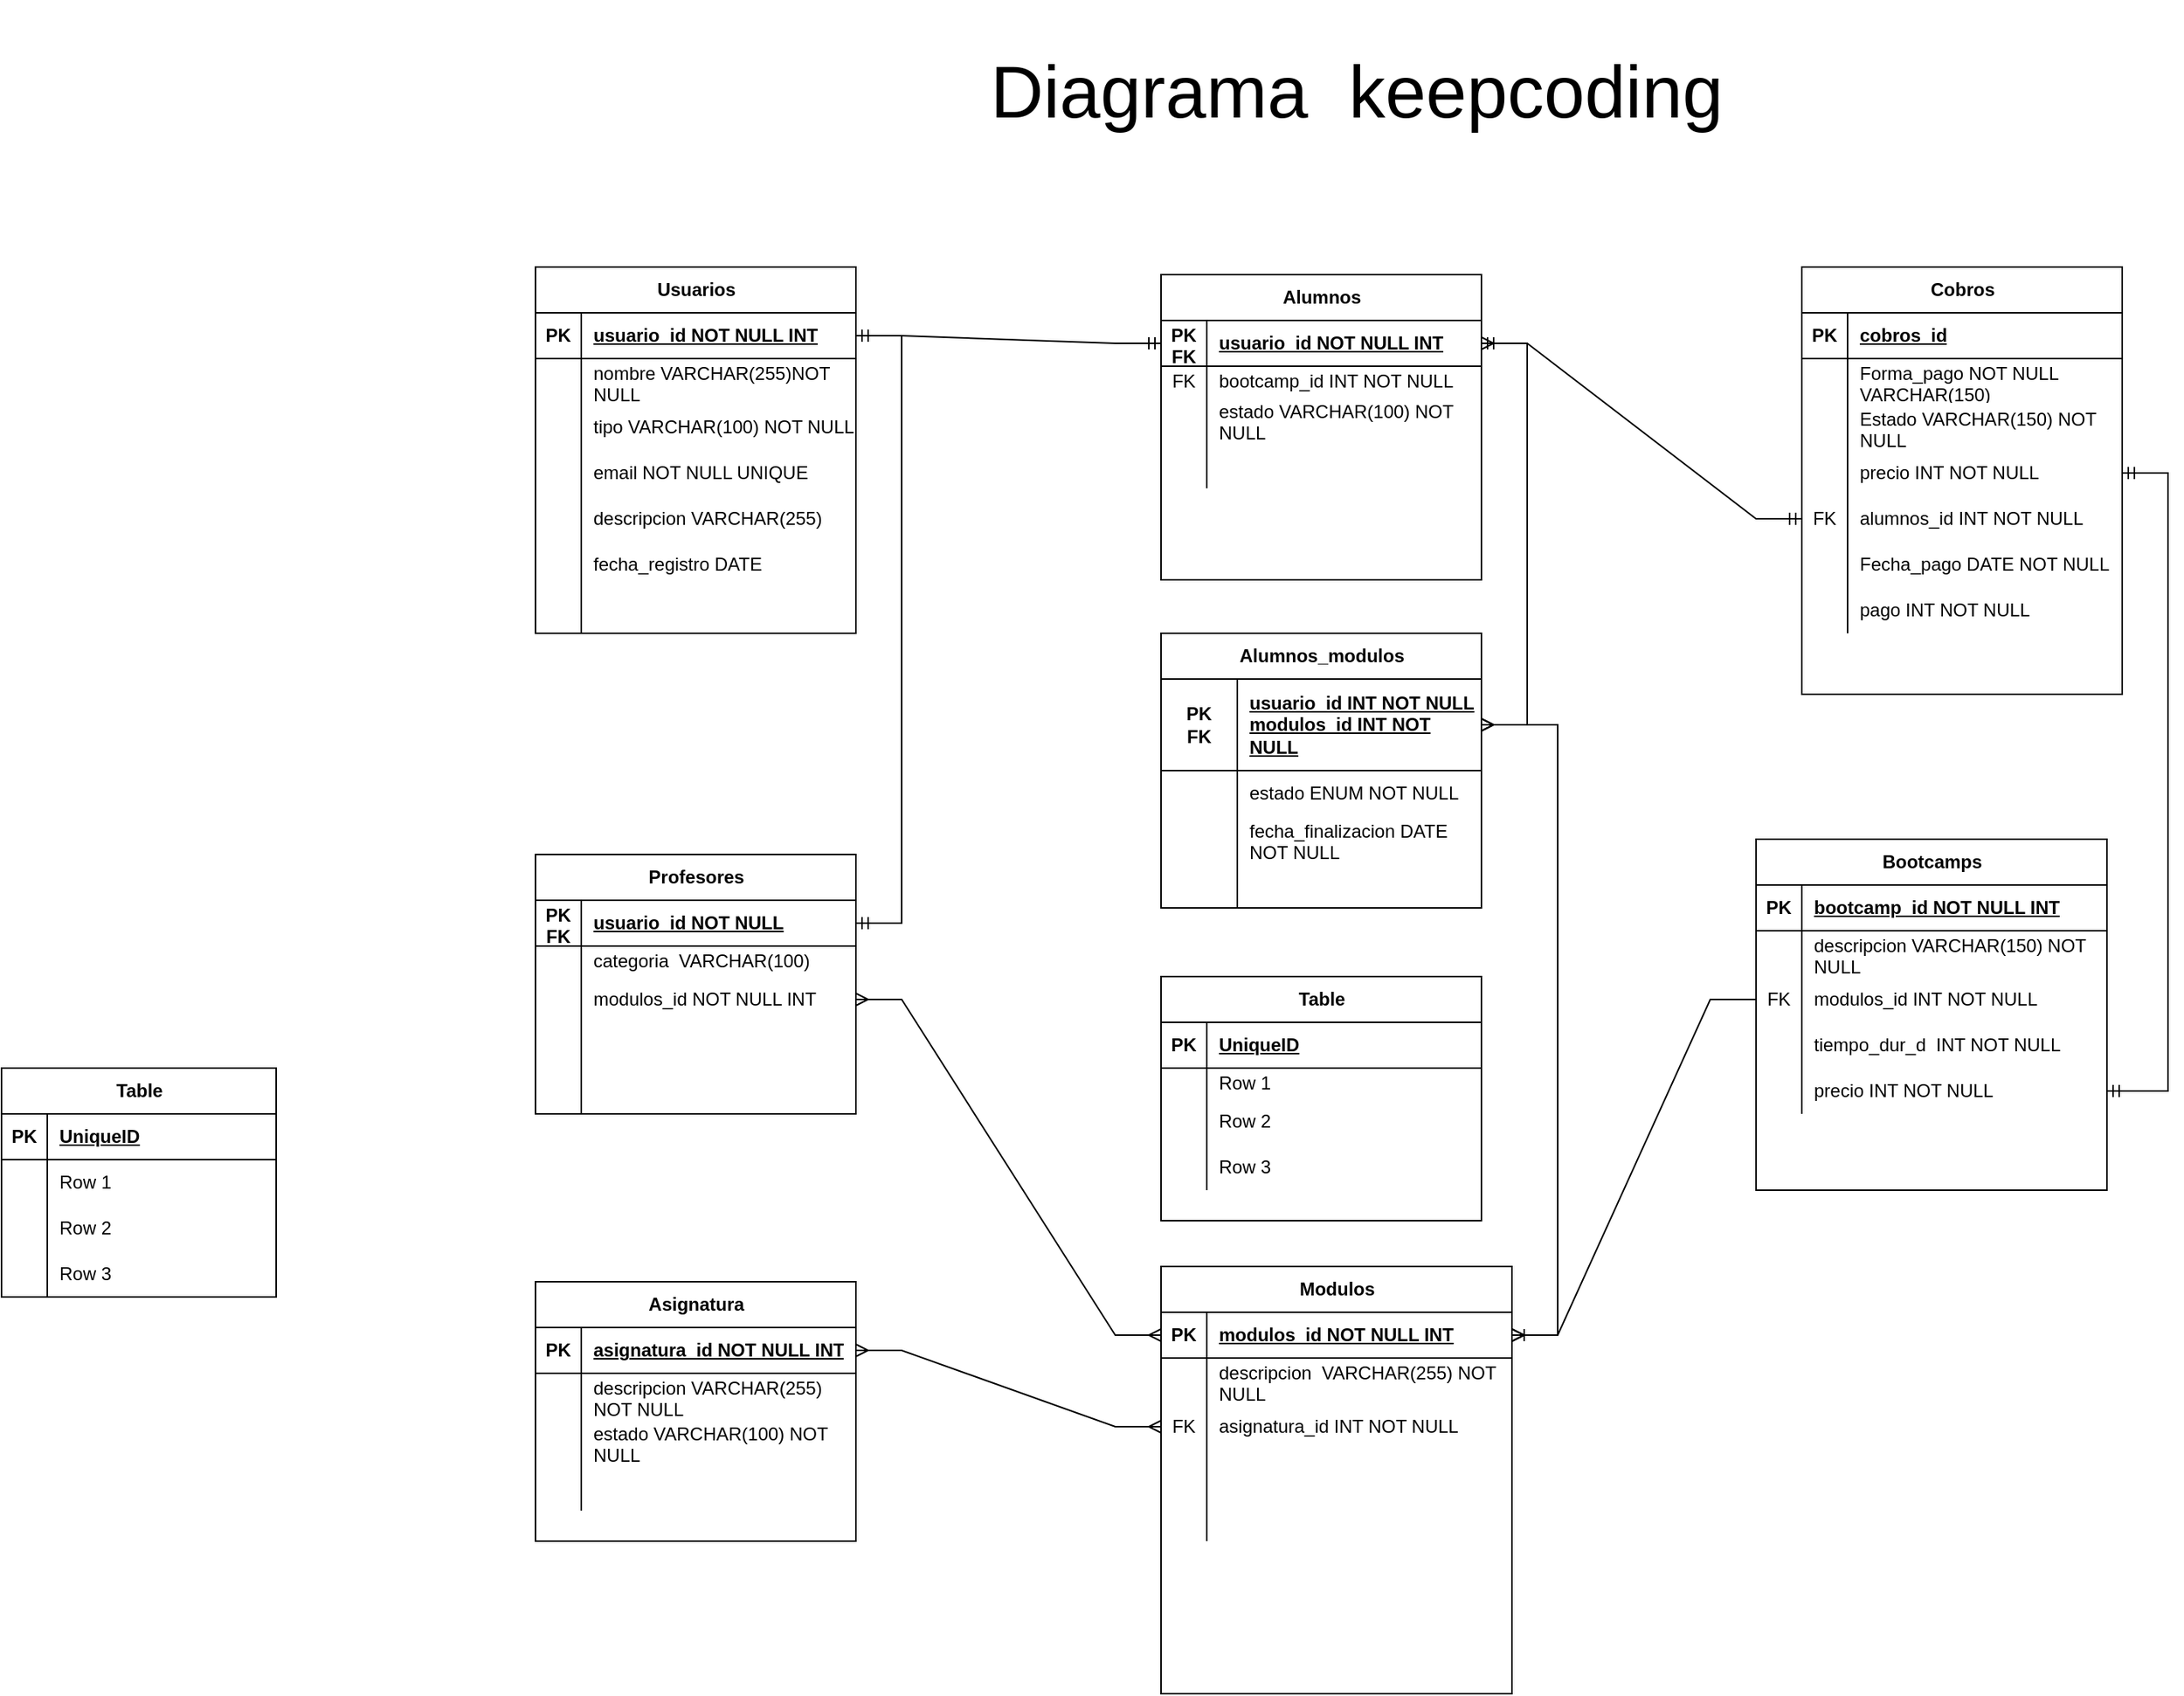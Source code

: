 <mxfile version="26.0.11">
  <diagram name="Página-1" id="_DxsCOszbUXzpgm1-JA4">
    <mxGraphModel dx="1683" dy="2537" grid="1" gridSize="10" guides="1" tooltips="1" connect="1" arrows="1" fold="1" page="0" pageScale="1" pageWidth="827" pageHeight="1169" background="none" math="0" shadow="0">
      <root>
        <mxCell id="0" />
        <mxCell id="1" parent="0" />
        <mxCell id="pCAV0aW-lJ6OAiy4ebTF-14" value="&lt;font style=&quot;font-size: 48px;&quot;&gt;Diagrama&amp;nbsp; keepcoding&amp;nbsp;&lt;/font&gt;" style="text;html=1;align=center;verticalAlign=middle;whiteSpace=wrap;rounded=0;" vertex="1" parent="1">
          <mxGeometry x="170" y="-1250" width="510" height="120" as="geometry" />
        </mxCell>
        <mxCell id="pCAV0aW-lJ6OAiy4ebTF-15" value="Bootcamps" style="shape=table;startSize=30;container=1;collapsible=1;childLayout=tableLayout;fixedRows=1;rowLines=0;fontStyle=1;align=center;resizeLast=1;html=1;" vertex="1" parent="1">
          <mxGeometry x="680" y="-700" width="230" height="230" as="geometry" />
        </mxCell>
        <mxCell id="pCAV0aW-lJ6OAiy4ebTF-16" value="" style="shape=tableRow;horizontal=0;startSize=0;swimlaneHead=0;swimlaneBody=0;fillColor=none;collapsible=0;dropTarget=0;points=[[0,0.5],[1,0.5]];portConstraint=eastwest;top=0;left=0;right=0;bottom=1;" vertex="1" parent="pCAV0aW-lJ6OAiy4ebTF-15">
          <mxGeometry y="30" width="230" height="30" as="geometry" />
        </mxCell>
        <mxCell id="pCAV0aW-lJ6OAiy4ebTF-17" value="PK" style="shape=partialRectangle;connectable=0;fillColor=none;top=0;left=0;bottom=0;right=0;fontStyle=1;overflow=hidden;whiteSpace=wrap;html=1;" vertex="1" parent="pCAV0aW-lJ6OAiy4ebTF-16">
          <mxGeometry width="30" height="30" as="geometry">
            <mxRectangle width="30" height="30" as="alternateBounds" />
          </mxGeometry>
        </mxCell>
        <mxCell id="pCAV0aW-lJ6OAiy4ebTF-18" value="bootcamp_id NOT NULL INT" style="shape=partialRectangle;connectable=0;fillColor=none;top=0;left=0;bottom=0;right=0;align=left;spacingLeft=6;fontStyle=5;overflow=hidden;whiteSpace=wrap;html=1;" vertex="1" parent="pCAV0aW-lJ6OAiy4ebTF-16">
          <mxGeometry x="30" width="200" height="30" as="geometry">
            <mxRectangle width="200" height="30" as="alternateBounds" />
          </mxGeometry>
        </mxCell>
        <mxCell id="pCAV0aW-lJ6OAiy4ebTF-19" value="" style="shape=tableRow;horizontal=0;startSize=0;swimlaneHead=0;swimlaneBody=0;fillColor=none;collapsible=0;dropTarget=0;points=[[0,0.5],[1,0.5]];portConstraint=eastwest;top=0;left=0;right=0;bottom=0;" vertex="1" parent="pCAV0aW-lJ6OAiy4ebTF-15">
          <mxGeometry y="60" width="230" height="30" as="geometry" />
        </mxCell>
        <mxCell id="pCAV0aW-lJ6OAiy4ebTF-20" value="" style="shape=partialRectangle;connectable=0;fillColor=none;top=0;left=0;bottom=0;right=0;editable=1;overflow=hidden;whiteSpace=wrap;html=1;" vertex="1" parent="pCAV0aW-lJ6OAiy4ebTF-19">
          <mxGeometry width="30" height="30" as="geometry">
            <mxRectangle width="30" height="30" as="alternateBounds" />
          </mxGeometry>
        </mxCell>
        <mxCell id="pCAV0aW-lJ6OAiy4ebTF-21" value="descripcion VARCHAR(150)&amp;nbsp;NOT NULL&amp;nbsp;" style="shape=partialRectangle;connectable=0;fillColor=none;top=0;left=0;bottom=0;right=0;align=left;spacingLeft=6;overflow=hidden;whiteSpace=wrap;html=1;" vertex="1" parent="pCAV0aW-lJ6OAiy4ebTF-19">
          <mxGeometry x="30" width="200" height="30" as="geometry">
            <mxRectangle width="200" height="30" as="alternateBounds" />
          </mxGeometry>
        </mxCell>
        <mxCell id="pCAV0aW-lJ6OAiy4ebTF-22" value="" style="shape=tableRow;horizontal=0;startSize=0;swimlaneHead=0;swimlaneBody=0;fillColor=none;collapsible=0;dropTarget=0;points=[[0,0.5],[1,0.5]];portConstraint=eastwest;top=0;left=0;right=0;bottom=0;" vertex="1" parent="pCAV0aW-lJ6OAiy4ebTF-15">
          <mxGeometry y="90" width="230" height="30" as="geometry" />
        </mxCell>
        <mxCell id="pCAV0aW-lJ6OAiy4ebTF-23" value="FK" style="shape=partialRectangle;connectable=0;fillColor=none;top=0;left=0;bottom=0;right=0;editable=1;overflow=hidden;whiteSpace=wrap;html=1;" vertex="1" parent="pCAV0aW-lJ6OAiy4ebTF-22">
          <mxGeometry width="30" height="30" as="geometry">
            <mxRectangle width="30" height="30" as="alternateBounds" />
          </mxGeometry>
        </mxCell>
        <mxCell id="pCAV0aW-lJ6OAiy4ebTF-24" value="modulos_id INT&amp;nbsp;NOT NULL&amp;nbsp;" style="shape=partialRectangle;connectable=0;fillColor=none;top=0;left=0;bottom=0;right=0;align=left;spacingLeft=6;overflow=hidden;whiteSpace=wrap;html=1;" vertex="1" parent="pCAV0aW-lJ6OAiy4ebTF-22">
          <mxGeometry x="30" width="200" height="30" as="geometry">
            <mxRectangle width="200" height="30" as="alternateBounds" />
          </mxGeometry>
        </mxCell>
        <mxCell id="pCAV0aW-lJ6OAiy4ebTF-25" value="" style="shape=tableRow;horizontal=0;startSize=0;swimlaneHead=0;swimlaneBody=0;fillColor=none;collapsible=0;dropTarget=0;points=[[0,0.5],[1,0.5]];portConstraint=eastwest;top=0;left=0;right=0;bottom=0;" vertex="1" parent="pCAV0aW-lJ6OAiy4ebTF-15">
          <mxGeometry y="120" width="230" height="30" as="geometry" />
        </mxCell>
        <mxCell id="pCAV0aW-lJ6OAiy4ebTF-26" value="" style="shape=partialRectangle;connectable=0;fillColor=none;top=0;left=0;bottom=0;right=0;editable=1;overflow=hidden;whiteSpace=wrap;html=1;" vertex="1" parent="pCAV0aW-lJ6OAiy4ebTF-25">
          <mxGeometry width="30" height="30" as="geometry">
            <mxRectangle width="30" height="30" as="alternateBounds" />
          </mxGeometry>
        </mxCell>
        <mxCell id="pCAV0aW-lJ6OAiy4ebTF-27" value="tiempo_dur_d&amp;nbsp; INT NOT NULL&amp;nbsp;" style="shape=partialRectangle;connectable=0;fillColor=none;top=0;left=0;bottom=0;right=0;align=left;spacingLeft=6;overflow=hidden;whiteSpace=wrap;html=1;" vertex="1" parent="pCAV0aW-lJ6OAiy4ebTF-25">
          <mxGeometry x="30" width="200" height="30" as="geometry">
            <mxRectangle width="200" height="30" as="alternateBounds" />
          </mxGeometry>
        </mxCell>
        <mxCell id="pCAV0aW-lJ6OAiy4ebTF-106" value="" style="shape=tableRow;horizontal=0;startSize=0;swimlaneHead=0;swimlaneBody=0;fillColor=none;collapsible=0;dropTarget=0;points=[[0,0.5],[1,0.5]];portConstraint=eastwest;top=0;left=0;right=0;bottom=0;" vertex="1" parent="pCAV0aW-lJ6OAiy4ebTF-15">
          <mxGeometry y="150" width="230" height="30" as="geometry" />
        </mxCell>
        <mxCell id="pCAV0aW-lJ6OAiy4ebTF-107" value="" style="shape=partialRectangle;connectable=0;fillColor=none;top=0;left=0;bottom=0;right=0;editable=1;overflow=hidden;whiteSpace=wrap;html=1;" vertex="1" parent="pCAV0aW-lJ6OAiy4ebTF-106">
          <mxGeometry width="30" height="30" as="geometry">
            <mxRectangle width="30" height="30" as="alternateBounds" />
          </mxGeometry>
        </mxCell>
        <mxCell id="pCAV0aW-lJ6OAiy4ebTF-108" value="precio INT NOT NULL&amp;nbsp;" style="shape=partialRectangle;connectable=0;fillColor=none;top=0;left=0;bottom=0;right=0;align=left;spacingLeft=6;overflow=hidden;whiteSpace=wrap;html=1;" vertex="1" parent="pCAV0aW-lJ6OAiy4ebTF-106">
          <mxGeometry x="30" width="200" height="30" as="geometry">
            <mxRectangle width="200" height="30" as="alternateBounds" />
          </mxGeometry>
        </mxCell>
        <mxCell id="pCAV0aW-lJ6OAiy4ebTF-28" value="Modulos" style="shape=table;startSize=30;container=1;collapsible=1;childLayout=tableLayout;fixedRows=1;rowLines=0;fontStyle=1;align=center;resizeLast=1;html=1;" vertex="1" parent="1">
          <mxGeometry x="290" y="-420" width="230" height="280" as="geometry" />
        </mxCell>
        <mxCell id="pCAV0aW-lJ6OAiy4ebTF-29" value="" style="shape=tableRow;horizontal=0;startSize=0;swimlaneHead=0;swimlaneBody=0;fillColor=none;collapsible=0;dropTarget=0;points=[[0,0.5],[1,0.5]];portConstraint=eastwest;top=0;left=0;right=0;bottom=1;" vertex="1" parent="pCAV0aW-lJ6OAiy4ebTF-28">
          <mxGeometry y="30" width="230" height="30" as="geometry" />
        </mxCell>
        <mxCell id="pCAV0aW-lJ6OAiy4ebTF-30" value="PK" style="shape=partialRectangle;connectable=0;fillColor=none;top=0;left=0;bottom=0;right=0;fontStyle=1;overflow=hidden;whiteSpace=wrap;html=1;" vertex="1" parent="pCAV0aW-lJ6OAiy4ebTF-29">
          <mxGeometry width="30" height="30" as="geometry">
            <mxRectangle width="30" height="30" as="alternateBounds" />
          </mxGeometry>
        </mxCell>
        <mxCell id="pCAV0aW-lJ6OAiy4ebTF-31" value="modulos_id NOT NULL INT" style="shape=partialRectangle;connectable=0;fillColor=none;top=0;left=0;bottom=0;right=0;align=left;spacingLeft=6;fontStyle=5;overflow=hidden;whiteSpace=wrap;html=1;" vertex="1" parent="pCAV0aW-lJ6OAiy4ebTF-29">
          <mxGeometry x="30" width="200" height="30" as="geometry">
            <mxRectangle width="200" height="30" as="alternateBounds" />
          </mxGeometry>
        </mxCell>
        <mxCell id="pCAV0aW-lJ6OAiy4ebTF-38" value="" style="shape=tableRow;horizontal=0;startSize=0;swimlaneHead=0;swimlaneBody=0;fillColor=none;collapsible=0;dropTarget=0;points=[[0,0.5],[1,0.5]];portConstraint=eastwest;top=0;left=0;right=0;bottom=0;" vertex="1" parent="pCAV0aW-lJ6OAiy4ebTF-28">
          <mxGeometry y="60" width="230" height="30" as="geometry" />
        </mxCell>
        <mxCell id="pCAV0aW-lJ6OAiy4ebTF-39" value="" style="shape=partialRectangle;connectable=0;fillColor=none;top=0;left=0;bottom=0;right=0;editable=1;overflow=hidden;whiteSpace=wrap;html=1;" vertex="1" parent="pCAV0aW-lJ6OAiy4ebTF-38">
          <mxGeometry width="30" height="30" as="geometry">
            <mxRectangle width="30" height="30" as="alternateBounds" />
          </mxGeometry>
        </mxCell>
        <mxCell id="pCAV0aW-lJ6OAiy4ebTF-40" value="descripcion&amp;nbsp;&amp;nbsp;VARCHAR(255)&amp;nbsp;NOT NULL" style="shape=partialRectangle;connectable=0;fillColor=none;top=0;left=0;bottom=0;right=0;align=left;spacingLeft=6;overflow=hidden;whiteSpace=wrap;html=1;" vertex="1" parent="pCAV0aW-lJ6OAiy4ebTF-38">
          <mxGeometry x="30" width="200" height="30" as="geometry">
            <mxRectangle width="200" height="30" as="alternateBounds" />
          </mxGeometry>
        </mxCell>
        <mxCell id="pCAV0aW-lJ6OAiy4ebTF-103" value="" style="shape=tableRow;horizontal=0;startSize=0;swimlaneHead=0;swimlaneBody=0;fillColor=none;collapsible=0;dropTarget=0;points=[[0,0.5],[1,0.5]];portConstraint=eastwest;top=0;left=0;right=0;bottom=0;" vertex="1" parent="pCAV0aW-lJ6OAiy4ebTF-28">
          <mxGeometry y="90" width="230" height="30" as="geometry" />
        </mxCell>
        <mxCell id="pCAV0aW-lJ6OAiy4ebTF-104" value="FK" style="shape=partialRectangle;connectable=0;fillColor=none;top=0;left=0;bottom=0;right=0;editable=1;overflow=hidden;whiteSpace=wrap;html=1;" vertex="1" parent="pCAV0aW-lJ6OAiy4ebTF-103">
          <mxGeometry width="30" height="30" as="geometry">
            <mxRectangle width="30" height="30" as="alternateBounds" />
          </mxGeometry>
        </mxCell>
        <mxCell id="pCAV0aW-lJ6OAiy4ebTF-105" value="asignatura_id INT NOT NULL&amp;nbsp;" style="shape=partialRectangle;connectable=0;fillColor=none;top=0;left=0;bottom=0;right=0;align=left;spacingLeft=6;overflow=hidden;whiteSpace=wrap;html=1;" vertex="1" parent="pCAV0aW-lJ6OAiy4ebTF-103">
          <mxGeometry x="30" width="200" height="30" as="geometry">
            <mxRectangle width="200" height="30" as="alternateBounds" />
          </mxGeometry>
        </mxCell>
        <mxCell id="pCAV0aW-lJ6OAiy4ebTF-32" value="" style="shape=tableRow;horizontal=0;startSize=0;swimlaneHead=0;swimlaneBody=0;fillColor=none;collapsible=0;dropTarget=0;points=[[0,0.5],[1,0.5]];portConstraint=eastwest;top=0;left=0;right=0;bottom=0;" vertex="1" parent="pCAV0aW-lJ6OAiy4ebTF-28">
          <mxGeometry y="120" width="230" height="30" as="geometry" />
        </mxCell>
        <mxCell id="pCAV0aW-lJ6OAiy4ebTF-33" value="" style="shape=partialRectangle;connectable=0;fillColor=none;top=0;left=0;bottom=0;right=0;editable=1;overflow=hidden;whiteSpace=wrap;html=1;" vertex="1" parent="pCAV0aW-lJ6OAiy4ebTF-32">
          <mxGeometry width="30" height="30" as="geometry">
            <mxRectangle width="30" height="30" as="alternateBounds" />
          </mxGeometry>
        </mxCell>
        <mxCell id="pCAV0aW-lJ6OAiy4ebTF-34" value="" style="shape=partialRectangle;connectable=0;fillColor=none;top=0;left=0;bottom=0;right=0;align=left;spacingLeft=6;overflow=hidden;whiteSpace=wrap;html=1;" vertex="1" parent="pCAV0aW-lJ6OAiy4ebTF-32">
          <mxGeometry x="30" width="200" height="30" as="geometry">
            <mxRectangle width="200" height="30" as="alternateBounds" />
          </mxGeometry>
        </mxCell>
        <mxCell id="pCAV0aW-lJ6OAiy4ebTF-35" value="" style="shape=tableRow;horizontal=0;startSize=0;swimlaneHead=0;swimlaneBody=0;fillColor=none;collapsible=0;dropTarget=0;points=[[0,0.5],[1,0.5]];portConstraint=eastwest;top=0;left=0;right=0;bottom=0;" vertex="1" parent="pCAV0aW-lJ6OAiy4ebTF-28">
          <mxGeometry y="150" width="230" height="30" as="geometry" />
        </mxCell>
        <mxCell id="pCAV0aW-lJ6OAiy4ebTF-36" value="" style="shape=partialRectangle;connectable=0;fillColor=none;top=0;left=0;bottom=0;right=0;editable=1;overflow=hidden;whiteSpace=wrap;html=1;" vertex="1" parent="pCAV0aW-lJ6OAiy4ebTF-35">
          <mxGeometry width="30" height="30" as="geometry">
            <mxRectangle width="30" height="30" as="alternateBounds" />
          </mxGeometry>
        </mxCell>
        <mxCell id="pCAV0aW-lJ6OAiy4ebTF-37" value="" style="shape=partialRectangle;connectable=0;fillColor=none;top=0;left=0;bottom=0;right=0;align=left;spacingLeft=6;overflow=hidden;whiteSpace=wrap;html=1;" vertex="1" parent="pCAV0aW-lJ6OAiy4ebTF-35">
          <mxGeometry x="30" width="200" height="30" as="geometry">
            <mxRectangle width="200" height="30" as="alternateBounds" />
          </mxGeometry>
        </mxCell>
        <mxCell id="pCAV0aW-lJ6OAiy4ebTF-41" value="Asignatura" style="shape=table;startSize=30;container=1;collapsible=1;childLayout=tableLayout;fixedRows=1;rowLines=0;fontStyle=1;align=center;resizeLast=1;html=1;" vertex="1" parent="1">
          <mxGeometry x="-120" y="-410" width="210" height="170" as="geometry" />
        </mxCell>
        <mxCell id="pCAV0aW-lJ6OAiy4ebTF-42" value="" style="shape=tableRow;horizontal=0;startSize=0;swimlaneHead=0;swimlaneBody=0;fillColor=none;collapsible=0;dropTarget=0;points=[[0,0.5],[1,0.5]];portConstraint=eastwest;top=0;left=0;right=0;bottom=1;" vertex="1" parent="pCAV0aW-lJ6OAiy4ebTF-41">
          <mxGeometry y="30" width="210" height="30" as="geometry" />
        </mxCell>
        <mxCell id="pCAV0aW-lJ6OAiy4ebTF-43" value="PK" style="shape=partialRectangle;connectable=0;fillColor=none;top=0;left=0;bottom=0;right=0;fontStyle=1;overflow=hidden;whiteSpace=wrap;html=1;" vertex="1" parent="pCAV0aW-lJ6OAiy4ebTF-42">
          <mxGeometry width="30" height="30" as="geometry">
            <mxRectangle width="30" height="30" as="alternateBounds" />
          </mxGeometry>
        </mxCell>
        <mxCell id="pCAV0aW-lJ6OAiy4ebTF-44" value="asignatura_id NOT NULL INT" style="shape=partialRectangle;connectable=0;fillColor=none;top=0;left=0;bottom=0;right=0;align=left;spacingLeft=6;fontStyle=5;overflow=hidden;whiteSpace=wrap;html=1;" vertex="1" parent="pCAV0aW-lJ6OAiy4ebTF-42">
          <mxGeometry x="30" width="180" height="30" as="geometry">
            <mxRectangle width="180" height="30" as="alternateBounds" />
          </mxGeometry>
        </mxCell>
        <mxCell id="pCAV0aW-lJ6OAiy4ebTF-45" value="" style="shape=tableRow;horizontal=0;startSize=0;swimlaneHead=0;swimlaneBody=0;fillColor=none;collapsible=0;dropTarget=0;points=[[0,0.5],[1,0.5]];portConstraint=eastwest;top=0;left=0;right=0;bottom=0;" vertex="1" parent="pCAV0aW-lJ6OAiy4ebTF-41">
          <mxGeometry y="60" width="210" height="30" as="geometry" />
        </mxCell>
        <mxCell id="pCAV0aW-lJ6OAiy4ebTF-46" value="" style="shape=partialRectangle;connectable=0;fillColor=none;top=0;left=0;bottom=0;right=0;editable=1;overflow=hidden;whiteSpace=wrap;html=1;" vertex="1" parent="pCAV0aW-lJ6OAiy4ebTF-45">
          <mxGeometry width="30" height="30" as="geometry">
            <mxRectangle width="30" height="30" as="alternateBounds" />
          </mxGeometry>
        </mxCell>
        <mxCell id="pCAV0aW-lJ6OAiy4ebTF-47" value="descripcion VARCHAR(255) NOT NULL" style="shape=partialRectangle;connectable=0;fillColor=none;top=0;left=0;bottom=0;right=0;align=left;spacingLeft=6;overflow=hidden;whiteSpace=wrap;html=1;" vertex="1" parent="pCAV0aW-lJ6OAiy4ebTF-45">
          <mxGeometry x="30" width="180" height="30" as="geometry">
            <mxRectangle width="180" height="30" as="alternateBounds" />
          </mxGeometry>
        </mxCell>
        <mxCell id="pCAV0aW-lJ6OAiy4ebTF-48" value="" style="shape=tableRow;horizontal=0;startSize=0;swimlaneHead=0;swimlaneBody=0;fillColor=none;collapsible=0;dropTarget=0;points=[[0,0.5],[1,0.5]];portConstraint=eastwest;top=0;left=0;right=0;bottom=0;" vertex="1" parent="pCAV0aW-lJ6OAiy4ebTF-41">
          <mxGeometry y="90" width="210" height="30" as="geometry" />
        </mxCell>
        <mxCell id="pCAV0aW-lJ6OAiy4ebTF-49" value="" style="shape=partialRectangle;connectable=0;fillColor=none;top=0;left=0;bottom=0;right=0;editable=1;overflow=hidden;whiteSpace=wrap;html=1;" vertex="1" parent="pCAV0aW-lJ6OAiy4ebTF-48">
          <mxGeometry width="30" height="30" as="geometry">
            <mxRectangle width="30" height="30" as="alternateBounds" />
          </mxGeometry>
        </mxCell>
        <mxCell id="pCAV0aW-lJ6OAiy4ebTF-50" value="estado VARCHAR(100) NOT NULL" style="shape=partialRectangle;connectable=0;fillColor=none;top=0;left=0;bottom=0;right=0;align=left;spacingLeft=6;overflow=hidden;whiteSpace=wrap;html=1;" vertex="1" parent="pCAV0aW-lJ6OAiy4ebTF-48">
          <mxGeometry x="30" width="180" height="30" as="geometry">
            <mxRectangle width="180" height="30" as="alternateBounds" />
          </mxGeometry>
        </mxCell>
        <mxCell id="pCAV0aW-lJ6OAiy4ebTF-51" value="" style="shape=tableRow;horizontal=0;startSize=0;swimlaneHead=0;swimlaneBody=0;fillColor=none;collapsible=0;dropTarget=0;points=[[0,0.5],[1,0.5]];portConstraint=eastwest;top=0;left=0;right=0;bottom=0;" vertex="1" parent="pCAV0aW-lJ6OAiy4ebTF-41">
          <mxGeometry y="120" width="210" height="30" as="geometry" />
        </mxCell>
        <mxCell id="pCAV0aW-lJ6OAiy4ebTF-52" value="" style="shape=partialRectangle;connectable=0;fillColor=none;top=0;left=0;bottom=0;right=0;editable=1;overflow=hidden;whiteSpace=wrap;html=1;" vertex="1" parent="pCAV0aW-lJ6OAiy4ebTF-51">
          <mxGeometry width="30" height="30" as="geometry">
            <mxRectangle width="30" height="30" as="alternateBounds" />
          </mxGeometry>
        </mxCell>
        <mxCell id="pCAV0aW-lJ6OAiy4ebTF-53" value="" style="shape=partialRectangle;connectable=0;fillColor=none;top=0;left=0;bottom=0;right=0;align=left;spacingLeft=6;overflow=hidden;whiteSpace=wrap;html=1;" vertex="1" parent="pCAV0aW-lJ6OAiy4ebTF-51">
          <mxGeometry x="30" width="180" height="30" as="geometry">
            <mxRectangle width="180" height="30" as="alternateBounds" />
          </mxGeometry>
        </mxCell>
        <mxCell id="pCAV0aW-lJ6OAiy4ebTF-54" value="Profesores" style="shape=table;startSize=30;container=1;collapsible=1;childLayout=tableLayout;fixedRows=1;rowLines=0;fontStyle=1;align=center;resizeLast=1;html=1;" vertex="1" parent="1">
          <mxGeometry x="-120" y="-690" width="210" height="170" as="geometry" />
        </mxCell>
        <mxCell id="pCAV0aW-lJ6OAiy4ebTF-55" value="" style="shape=tableRow;horizontal=0;startSize=0;swimlaneHead=0;swimlaneBody=0;fillColor=none;collapsible=0;dropTarget=0;points=[[0,0.5],[1,0.5]];portConstraint=eastwest;top=0;left=0;right=0;bottom=1;" vertex="1" parent="pCAV0aW-lJ6OAiy4ebTF-54">
          <mxGeometry y="30" width="210" height="30" as="geometry" />
        </mxCell>
        <mxCell id="pCAV0aW-lJ6OAiy4ebTF-56" value="PK&lt;div&gt;FK&lt;/div&gt;" style="shape=partialRectangle;connectable=0;fillColor=none;top=0;left=0;bottom=0;right=0;fontStyle=1;overflow=hidden;whiteSpace=wrap;html=1;" vertex="1" parent="pCAV0aW-lJ6OAiy4ebTF-55">
          <mxGeometry width="30" height="30" as="geometry">
            <mxRectangle width="30" height="30" as="alternateBounds" />
          </mxGeometry>
        </mxCell>
        <mxCell id="pCAV0aW-lJ6OAiy4ebTF-57" value="usuario_id NOT NULL" style="shape=partialRectangle;connectable=0;fillColor=none;top=0;left=0;bottom=0;right=0;align=left;spacingLeft=6;fontStyle=5;overflow=hidden;whiteSpace=wrap;html=1;" vertex="1" parent="pCAV0aW-lJ6OAiy4ebTF-55">
          <mxGeometry x="30" width="180" height="30" as="geometry">
            <mxRectangle width="180" height="30" as="alternateBounds" />
          </mxGeometry>
        </mxCell>
        <mxCell id="pCAV0aW-lJ6OAiy4ebTF-58" value="" style="shape=tableRow;horizontal=0;startSize=0;swimlaneHead=0;swimlaneBody=0;fillColor=none;collapsible=0;dropTarget=0;points=[[0,0.5],[1,0.5]];portConstraint=eastwest;top=0;left=0;right=0;bottom=0;" vertex="1" parent="pCAV0aW-lJ6OAiy4ebTF-54">
          <mxGeometry y="60" width="210" height="20" as="geometry" />
        </mxCell>
        <mxCell id="pCAV0aW-lJ6OAiy4ebTF-59" value="" style="shape=partialRectangle;connectable=0;fillColor=none;top=0;left=0;bottom=0;right=0;editable=1;overflow=hidden;whiteSpace=wrap;html=1;" vertex="1" parent="pCAV0aW-lJ6OAiy4ebTF-58">
          <mxGeometry width="30" height="20" as="geometry">
            <mxRectangle width="30" height="20" as="alternateBounds" />
          </mxGeometry>
        </mxCell>
        <mxCell id="pCAV0aW-lJ6OAiy4ebTF-60" value="categoria&amp;nbsp; VARCHAR(100)" style="shape=partialRectangle;connectable=0;fillColor=none;top=0;left=0;bottom=0;right=0;align=left;spacingLeft=6;overflow=hidden;whiteSpace=wrap;html=1;" vertex="1" parent="pCAV0aW-lJ6OAiy4ebTF-58">
          <mxGeometry x="30" width="180" height="20" as="geometry">
            <mxRectangle width="180" height="20" as="alternateBounds" />
          </mxGeometry>
        </mxCell>
        <mxCell id="pCAV0aW-lJ6OAiy4ebTF-61" value="" style="shape=tableRow;horizontal=0;startSize=0;swimlaneHead=0;swimlaneBody=0;fillColor=none;collapsible=0;dropTarget=0;points=[[0,0.5],[1,0.5]];portConstraint=eastwest;top=0;left=0;right=0;bottom=0;" vertex="1" parent="pCAV0aW-lJ6OAiy4ebTF-54">
          <mxGeometry y="80" width="210" height="30" as="geometry" />
        </mxCell>
        <mxCell id="pCAV0aW-lJ6OAiy4ebTF-62" value="" style="shape=partialRectangle;connectable=0;fillColor=none;top=0;left=0;bottom=0;right=0;editable=1;overflow=hidden;whiteSpace=wrap;html=1;" vertex="1" parent="pCAV0aW-lJ6OAiy4ebTF-61">
          <mxGeometry width="30" height="30" as="geometry">
            <mxRectangle width="30" height="30" as="alternateBounds" />
          </mxGeometry>
        </mxCell>
        <mxCell id="pCAV0aW-lJ6OAiy4ebTF-63" value="modulos_id NOT NULL INT" style="shape=partialRectangle;connectable=0;fillColor=none;top=0;left=0;bottom=0;right=0;align=left;spacingLeft=6;overflow=hidden;whiteSpace=wrap;html=1;" vertex="1" parent="pCAV0aW-lJ6OAiy4ebTF-61">
          <mxGeometry x="30" width="180" height="30" as="geometry">
            <mxRectangle width="180" height="30" as="alternateBounds" />
          </mxGeometry>
        </mxCell>
        <mxCell id="pCAV0aW-lJ6OAiy4ebTF-64" value="" style="shape=tableRow;horizontal=0;startSize=0;swimlaneHead=0;swimlaneBody=0;fillColor=none;collapsible=0;dropTarget=0;points=[[0,0.5],[1,0.5]];portConstraint=eastwest;top=0;left=0;right=0;bottom=0;" vertex="1" parent="pCAV0aW-lJ6OAiy4ebTF-54">
          <mxGeometry y="110" width="210" height="30" as="geometry" />
        </mxCell>
        <mxCell id="pCAV0aW-lJ6OAiy4ebTF-65" value="" style="shape=partialRectangle;connectable=0;fillColor=none;top=0;left=0;bottom=0;right=0;editable=1;overflow=hidden;whiteSpace=wrap;html=1;" vertex="1" parent="pCAV0aW-lJ6OAiy4ebTF-64">
          <mxGeometry width="30" height="30" as="geometry">
            <mxRectangle width="30" height="30" as="alternateBounds" />
          </mxGeometry>
        </mxCell>
        <mxCell id="pCAV0aW-lJ6OAiy4ebTF-66" value="" style="shape=partialRectangle;connectable=0;fillColor=none;top=0;left=0;bottom=0;right=0;align=left;spacingLeft=6;overflow=hidden;whiteSpace=wrap;html=1;" vertex="1" parent="pCAV0aW-lJ6OAiy4ebTF-64">
          <mxGeometry x="30" width="180" height="30" as="geometry">
            <mxRectangle width="180" height="30" as="alternateBounds" />
          </mxGeometry>
        </mxCell>
        <mxCell id="pCAV0aW-lJ6OAiy4ebTF-122" value="" style="shape=tableRow;horizontal=0;startSize=0;swimlaneHead=0;swimlaneBody=0;fillColor=none;collapsible=0;dropTarget=0;points=[[0,0.5],[1,0.5]];portConstraint=eastwest;top=0;left=0;right=0;bottom=0;" vertex="1" parent="pCAV0aW-lJ6OAiy4ebTF-54">
          <mxGeometry y="140" width="210" height="30" as="geometry" />
        </mxCell>
        <mxCell id="pCAV0aW-lJ6OAiy4ebTF-123" value="" style="shape=partialRectangle;connectable=0;fillColor=none;top=0;left=0;bottom=0;right=0;editable=1;overflow=hidden;whiteSpace=wrap;html=1;" vertex="1" parent="pCAV0aW-lJ6OAiy4ebTF-122">
          <mxGeometry width="30" height="30" as="geometry">
            <mxRectangle width="30" height="30" as="alternateBounds" />
          </mxGeometry>
        </mxCell>
        <mxCell id="pCAV0aW-lJ6OAiy4ebTF-124" value="" style="shape=partialRectangle;connectable=0;fillColor=none;top=0;left=0;bottom=0;right=0;align=left;spacingLeft=6;overflow=hidden;whiteSpace=wrap;html=1;" vertex="1" parent="pCAV0aW-lJ6OAiy4ebTF-122">
          <mxGeometry x="30" width="180" height="30" as="geometry">
            <mxRectangle width="180" height="30" as="alternateBounds" />
          </mxGeometry>
        </mxCell>
        <mxCell id="pCAV0aW-lJ6OAiy4ebTF-67" value="Usuarios" style="shape=table;startSize=30;container=1;collapsible=1;childLayout=tableLayout;fixedRows=1;rowLines=0;fontStyle=1;align=center;resizeLast=1;html=1;" vertex="1" parent="1">
          <mxGeometry x="-120" y="-1075" width="210" height="240" as="geometry" />
        </mxCell>
        <mxCell id="pCAV0aW-lJ6OAiy4ebTF-68" value="" style="shape=tableRow;horizontal=0;startSize=0;swimlaneHead=0;swimlaneBody=0;fillColor=none;collapsible=0;dropTarget=0;points=[[0,0.5],[1,0.5]];portConstraint=eastwest;top=0;left=0;right=0;bottom=1;" vertex="1" parent="pCAV0aW-lJ6OAiy4ebTF-67">
          <mxGeometry y="30" width="210" height="30" as="geometry" />
        </mxCell>
        <mxCell id="pCAV0aW-lJ6OAiy4ebTF-69" value="PK" style="shape=partialRectangle;connectable=0;fillColor=none;top=0;left=0;bottom=0;right=0;fontStyle=1;overflow=hidden;whiteSpace=wrap;html=1;" vertex="1" parent="pCAV0aW-lJ6OAiy4ebTF-68">
          <mxGeometry width="30" height="30" as="geometry">
            <mxRectangle width="30" height="30" as="alternateBounds" />
          </mxGeometry>
        </mxCell>
        <mxCell id="pCAV0aW-lJ6OAiy4ebTF-70" value="usuario_id NOT NULL INT" style="shape=partialRectangle;connectable=0;fillColor=none;top=0;left=0;bottom=0;right=0;align=left;spacingLeft=6;fontStyle=5;overflow=hidden;whiteSpace=wrap;html=1;" vertex="1" parent="pCAV0aW-lJ6OAiy4ebTF-68">
          <mxGeometry x="30" width="180" height="30" as="geometry">
            <mxRectangle width="180" height="30" as="alternateBounds" />
          </mxGeometry>
        </mxCell>
        <mxCell id="pCAV0aW-lJ6OAiy4ebTF-71" value="" style="shape=tableRow;horizontal=0;startSize=0;swimlaneHead=0;swimlaneBody=0;fillColor=none;collapsible=0;dropTarget=0;points=[[0,0.5],[1,0.5]];portConstraint=eastwest;top=0;left=0;right=0;bottom=0;" vertex="1" parent="pCAV0aW-lJ6OAiy4ebTF-67">
          <mxGeometry y="60" width="210" height="30" as="geometry" />
        </mxCell>
        <mxCell id="pCAV0aW-lJ6OAiy4ebTF-72" value="" style="shape=partialRectangle;connectable=0;fillColor=none;top=0;left=0;bottom=0;right=0;editable=1;overflow=hidden;whiteSpace=wrap;html=1;" vertex="1" parent="pCAV0aW-lJ6OAiy4ebTF-71">
          <mxGeometry width="30" height="30" as="geometry">
            <mxRectangle width="30" height="30" as="alternateBounds" />
          </mxGeometry>
        </mxCell>
        <mxCell id="pCAV0aW-lJ6OAiy4ebTF-73" value="nombre VARCHAR(255)NOT NULL" style="shape=partialRectangle;connectable=0;fillColor=none;top=0;left=0;bottom=0;right=0;align=left;spacingLeft=6;overflow=hidden;whiteSpace=wrap;html=1;" vertex="1" parent="pCAV0aW-lJ6OAiy4ebTF-71">
          <mxGeometry x="30" width="180" height="30" as="geometry">
            <mxRectangle width="180" height="30" as="alternateBounds" />
          </mxGeometry>
        </mxCell>
        <mxCell id="pCAV0aW-lJ6OAiy4ebTF-74" value="" style="shape=tableRow;horizontal=0;startSize=0;swimlaneHead=0;swimlaneBody=0;fillColor=none;collapsible=0;dropTarget=0;points=[[0,0.5],[1,0.5]];portConstraint=eastwest;top=0;left=0;right=0;bottom=0;" vertex="1" parent="pCAV0aW-lJ6OAiy4ebTF-67">
          <mxGeometry y="90" width="210" height="30" as="geometry" />
        </mxCell>
        <mxCell id="pCAV0aW-lJ6OAiy4ebTF-75" value="" style="shape=partialRectangle;connectable=0;fillColor=none;top=0;left=0;bottom=0;right=0;editable=1;overflow=hidden;whiteSpace=wrap;html=1;" vertex="1" parent="pCAV0aW-lJ6OAiy4ebTF-74">
          <mxGeometry width="30" height="30" as="geometry">
            <mxRectangle width="30" height="30" as="alternateBounds" />
          </mxGeometry>
        </mxCell>
        <mxCell id="pCAV0aW-lJ6OAiy4ebTF-76" value="tipo VARCHAR(100) NOT NULL" style="shape=partialRectangle;connectable=0;fillColor=none;top=0;left=0;bottom=0;right=0;align=left;spacingLeft=6;overflow=hidden;whiteSpace=wrap;html=1;" vertex="1" parent="pCAV0aW-lJ6OAiy4ebTF-74">
          <mxGeometry x="30" width="180" height="30" as="geometry">
            <mxRectangle width="180" height="30" as="alternateBounds" />
          </mxGeometry>
        </mxCell>
        <mxCell id="pCAV0aW-lJ6OAiy4ebTF-87" value="" style="shape=tableRow;horizontal=0;startSize=0;swimlaneHead=0;swimlaneBody=0;fillColor=none;collapsible=0;dropTarget=0;points=[[0,0.5],[1,0.5]];portConstraint=eastwest;top=0;left=0;right=0;bottom=0;" vertex="1" parent="pCAV0aW-lJ6OAiy4ebTF-67">
          <mxGeometry y="120" width="210" height="30" as="geometry" />
        </mxCell>
        <mxCell id="pCAV0aW-lJ6OAiy4ebTF-88" value="" style="shape=partialRectangle;connectable=0;fillColor=none;top=0;left=0;bottom=0;right=0;editable=1;overflow=hidden;whiteSpace=wrap;html=1;" vertex="1" parent="pCAV0aW-lJ6OAiy4ebTF-87">
          <mxGeometry width="30" height="30" as="geometry">
            <mxRectangle width="30" height="30" as="alternateBounds" />
          </mxGeometry>
        </mxCell>
        <mxCell id="pCAV0aW-lJ6OAiy4ebTF-89" value="email NOT NULL UNIQUE" style="shape=partialRectangle;connectable=0;fillColor=none;top=0;left=0;bottom=0;right=0;align=left;spacingLeft=6;overflow=hidden;whiteSpace=wrap;html=1;" vertex="1" parent="pCAV0aW-lJ6OAiy4ebTF-87">
          <mxGeometry x="30" width="180" height="30" as="geometry">
            <mxRectangle width="180" height="30" as="alternateBounds" />
          </mxGeometry>
        </mxCell>
        <mxCell id="pCAV0aW-lJ6OAiy4ebTF-77" value="" style="shape=tableRow;horizontal=0;startSize=0;swimlaneHead=0;swimlaneBody=0;fillColor=none;collapsible=0;dropTarget=0;points=[[0,0.5],[1,0.5]];portConstraint=eastwest;top=0;left=0;right=0;bottom=0;" vertex="1" parent="pCAV0aW-lJ6OAiy4ebTF-67">
          <mxGeometry y="150" width="210" height="30" as="geometry" />
        </mxCell>
        <mxCell id="pCAV0aW-lJ6OAiy4ebTF-78" value="" style="shape=partialRectangle;connectable=0;fillColor=none;top=0;left=0;bottom=0;right=0;editable=1;overflow=hidden;whiteSpace=wrap;html=1;" vertex="1" parent="pCAV0aW-lJ6OAiy4ebTF-77">
          <mxGeometry width="30" height="30" as="geometry">
            <mxRectangle width="30" height="30" as="alternateBounds" />
          </mxGeometry>
        </mxCell>
        <mxCell id="pCAV0aW-lJ6OAiy4ebTF-79" value="descripcion VARCHAR(255)" style="shape=partialRectangle;connectable=0;fillColor=none;top=0;left=0;bottom=0;right=0;align=left;spacingLeft=6;overflow=hidden;whiteSpace=wrap;html=1;" vertex="1" parent="pCAV0aW-lJ6OAiy4ebTF-77">
          <mxGeometry x="30" width="180" height="30" as="geometry">
            <mxRectangle width="180" height="30" as="alternateBounds" />
          </mxGeometry>
        </mxCell>
        <mxCell id="pCAV0aW-lJ6OAiy4ebTF-81" value="" style="shape=tableRow;horizontal=0;startSize=0;swimlaneHead=0;swimlaneBody=0;fillColor=none;collapsible=0;dropTarget=0;points=[[0,0.5],[1,0.5]];portConstraint=eastwest;top=0;left=0;right=0;bottom=0;" vertex="1" parent="pCAV0aW-lJ6OAiy4ebTF-67">
          <mxGeometry y="180" width="210" height="30" as="geometry" />
        </mxCell>
        <mxCell id="pCAV0aW-lJ6OAiy4ebTF-82" value="" style="shape=partialRectangle;connectable=0;fillColor=none;top=0;left=0;bottom=0;right=0;editable=1;overflow=hidden;whiteSpace=wrap;html=1;" vertex="1" parent="pCAV0aW-lJ6OAiy4ebTF-81">
          <mxGeometry width="30" height="30" as="geometry">
            <mxRectangle width="30" height="30" as="alternateBounds" />
          </mxGeometry>
        </mxCell>
        <mxCell id="pCAV0aW-lJ6OAiy4ebTF-83" value="fecha_registro DATE" style="shape=partialRectangle;connectable=0;fillColor=none;top=0;left=0;bottom=0;right=0;align=left;spacingLeft=6;overflow=hidden;whiteSpace=wrap;html=1;" vertex="1" parent="pCAV0aW-lJ6OAiy4ebTF-81">
          <mxGeometry x="30" width="180" height="30" as="geometry">
            <mxRectangle width="180" height="30" as="alternateBounds" />
          </mxGeometry>
        </mxCell>
        <mxCell id="pCAV0aW-lJ6OAiy4ebTF-84" value="" style="shape=tableRow;horizontal=0;startSize=0;swimlaneHead=0;swimlaneBody=0;fillColor=none;collapsible=0;dropTarget=0;points=[[0,0.5],[1,0.5]];portConstraint=eastwest;top=0;left=0;right=0;bottom=0;" vertex="1" parent="pCAV0aW-lJ6OAiy4ebTF-67">
          <mxGeometry y="210" width="210" height="30" as="geometry" />
        </mxCell>
        <mxCell id="pCAV0aW-lJ6OAiy4ebTF-85" value="" style="shape=partialRectangle;connectable=0;fillColor=none;top=0;left=0;bottom=0;right=0;editable=1;overflow=hidden;whiteSpace=wrap;html=1;" vertex="1" parent="pCAV0aW-lJ6OAiy4ebTF-84">
          <mxGeometry width="30" height="30" as="geometry">
            <mxRectangle width="30" height="30" as="alternateBounds" />
          </mxGeometry>
        </mxCell>
        <mxCell id="pCAV0aW-lJ6OAiy4ebTF-86" value="" style="shape=partialRectangle;connectable=0;fillColor=none;top=0;left=0;bottom=0;right=0;align=left;spacingLeft=6;overflow=hidden;whiteSpace=wrap;html=1;" vertex="1" parent="pCAV0aW-lJ6OAiy4ebTF-84">
          <mxGeometry x="30" width="180" height="30" as="geometry">
            <mxRectangle width="180" height="30" as="alternateBounds" />
          </mxGeometry>
        </mxCell>
        <mxCell id="pCAV0aW-lJ6OAiy4ebTF-90" value="Cobros" style="shape=table;startSize=30;container=1;collapsible=1;childLayout=tableLayout;fixedRows=1;rowLines=0;fontStyle=1;align=center;resizeLast=1;html=1;" vertex="1" parent="1">
          <mxGeometry x="710" y="-1075" width="210" height="280" as="geometry" />
        </mxCell>
        <mxCell id="pCAV0aW-lJ6OAiy4ebTF-91" value="" style="shape=tableRow;horizontal=0;startSize=0;swimlaneHead=0;swimlaneBody=0;fillColor=none;collapsible=0;dropTarget=0;points=[[0,0.5],[1,0.5]];portConstraint=eastwest;top=0;left=0;right=0;bottom=1;" vertex="1" parent="pCAV0aW-lJ6OAiy4ebTF-90">
          <mxGeometry y="30" width="210" height="30" as="geometry" />
        </mxCell>
        <mxCell id="pCAV0aW-lJ6OAiy4ebTF-92" value="PK" style="shape=partialRectangle;connectable=0;fillColor=none;top=0;left=0;bottom=0;right=0;fontStyle=1;overflow=hidden;whiteSpace=wrap;html=1;" vertex="1" parent="pCAV0aW-lJ6OAiy4ebTF-91">
          <mxGeometry width="30" height="30" as="geometry">
            <mxRectangle width="30" height="30" as="alternateBounds" />
          </mxGeometry>
        </mxCell>
        <mxCell id="pCAV0aW-lJ6OAiy4ebTF-93" value="cobros_id" style="shape=partialRectangle;connectable=0;fillColor=none;top=0;left=0;bottom=0;right=0;align=left;spacingLeft=6;fontStyle=5;overflow=hidden;whiteSpace=wrap;html=1;" vertex="1" parent="pCAV0aW-lJ6OAiy4ebTF-91">
          <mxGeometry x="30" width="180" height="30" as="geometry">
            <mxRectangle width="180" height="30" as="alternateBounds" />
          </mxGeometry>
        </mxCell>
        <mxCell id="pCAV0aW-lJ6OAiy4ebTF-94" value="" style="shape=tableRow;horizontal=0;startSize=0;swimlaneHead=0;swimlaneBody=0;fillColor=none;collapsible=0;dropTarget=0;points=[[0,0.5],[1,0.5]];portConstraint=eastwest;top=0;left=0;right=0;bottom=0;" vertex="1" parent="pCAV0aW-lJ6OAiy4ebTF-90">
          <mxGeometry y="60" width="210" height="30" as="geometry" />
        </mxCell>
        <mxCell id="pCAV0aW-lJ6OAiy4ebTF-95" value="" style="shape=partialRectangle;connectable=0;fillColor=none;top=0;left=0;bottom=0;right=0;editable=1;overflow=hidden;whiteSpace=wrap;html=1;" vertex="1" parent="pCAV0aW-lJ6OAiy4ebTF-94">
          <mxGeometry width="30" height="30" as="geometry">
            <mxRectangle width="30" height="30" as="alternateBounds" />
          </mxGeometry>
        </mxCell>
        <mxCell id="pCAV0aW-lJ6OAiy4ebTF-96" value="Forma_pago NOT NULL VARCHAR(150)" style="shape=partialRectangle;connectable=0;fillColor=none;top=0;left=0;bottom=0;right=0;align=left;spacingLeft=6;overflow=hidden;whiteSpace=wrap;html=1;" vertex="1" parent="pCAV0aW-lJ6OAiy4ebTF-94">
          <mxGeometry x="30" width="180" height="30" as="geometry">
            <mxRectangle width="180" height="30" as="alternateBounds" />
          </mxGeometry>
        </mxCell>
        <mxCell id="pCAV0aW-lJ6OAiy4ebTF-97" value="" style="shape=tableRow;horizontal=0;startSize=0;swimlaneHead=0;swimlaneBody=0;fillColor=none;collapsible=0;dropTarget=0;points=[[0,0.5],[1,0.5]];portConstraint=eastwest;top=0;left=0;right=0;bottom=0;" vertex="1" parent="pCAV0aW-lJ6OAiy4ebTF-90">
          <mxGeometry y="90" width="210" height="30" as="geometry" />
        </mxCell>
        <mxCell id="pCAV0aW-lJ6OAiy4ebTF-98" value="" style="shape=partialRectangle;connectable=0;fillColor=none;top=0;left=0;bottom=0;right=0;editable=1;overflow=hidden;whiteSpace=wrap;html=1;" vertex="1" parent="pCAV0aW-lJ6OAiy4ebTF-97">
          <mxGeometry width="30" height="30" as="geometry">
            <mxRectangle width="30" height="30" as="alternateBounds" />
          </mxGeometry>
        </mxCell>
        <mxCell id="pCAV0aW-lJ6OAiy4ebTF-99" value="Estado VARCHAR(150)&amp;nbsp;NOT NULL&amp;nbsp;&lt;div&gt;&lt;br&gt;&lt;/div&gt;" style="shape=partialRectangle;connectable=0;fillColor=none;top=0;left=0;bottom=0;right=0;align=left;spacingLeft=6;overflow=hidden;whiteSpace=wrap;html=1;" vertex="1" parent="pCAV0aW-lJ6OAiy4ebTF-97">
          <mxGeometry x="30" width="180" height="30" as="geometry">
            <mxRectangle width="180" height="30" as="alternateBounds" />
          </mxGeometry>
        </mxCell>
        <mxCell id="pCAV0aW-lJ6OAiy4ebTF-100" value="" style="shape=tableRow;horizontal=0;startSize=0;swimlaneHead=0;swimlaneBody=0;fillColor=none;collapsible=0;dropTarget=0;points=[[0,0.5],[1,0.5]];portConstraint=eastwest;top=0;left=0;right=0;bottom=0;" vertex="1" parent="pCAV0aW-lJ6OAiy4ebTF-90">
          <mxGeometry y="120" width="210" height="30" as="geometry" />
        </mxCell>
        <mxCell id="pCAV0aW-lJ6OAiy4ebTF-101" value="" style="shape=partialRectangle;connectable=0;fillColor=none;top=0;left=0;bottom=0;right=0;editable=1;overflow=hidden;whiteSpace=wrap;html=1;" vertex="1" parent="pCAV0aW-lJ6OAiy4ebTF-100">
          <mxGeometry width="30" height="30" as="geometry">
            <mxRectangle width="30" height="30" as="alternateBounds" />
          </mxGeometry>
        </mxCell>
        <mxCell id="pCAV0aW-lJ6OAiy4ebTF-102" value="precio INT NOT NULL&amp;nbsp;" style="shape=partialRectangle;connectable=0;fillColor=none;top=0;left=0;bottom=0;right=0;align=left;spacingLeft=6;overflow=hidden;whiteSpace=wrap;html=1;" vertex="1" parent="pCAV0aW-lJ6OAiy4ebTF-100">
          <mxGeometry x="30" width="180" height="30" as="geometry">
            <mxRectangle width="180" height="30" as="alternateBounds" />
          </mxGeometry>
        </mxCell>
        <mxCell id="pCAV0aW-lJ6OAiy4ebTF-109" value="" style="shape=tableRow;horizontal=0;startSize=0;swimlaneHead=0;swimlaneBody=0;fillColor=none;collapsible=0;dropTarget=0;points=[[0,0.5],[1,0.5]];portConstraint=eastwest;top=0;left=0;right=0;bottom=0;" vertex="1" parent="pCAV0aW-lJ6OAiy4ebTF-90">
          <mxGeometry y="150" width="210" height="30" as="geometry" />
        </mxCell>
        <mxCell id="pCAV0aW-lJ6OAiy4ebTF-110" value="FK" style="shape=partialRectangle;connectable=0;fillColor=none;top=0;left=0;bottom=0;right=0;editable=1;overflow=hidden;whiteSpace=wrap;html=1;" vertex="1" parent="pCAV0aW-lJ6OAiy4ebTF-109">
          <mxGeometry width="30" height="30" as="geometry">
            <mxRectangle width="30" height="30" as="alternateBounds" />
          </mxGeometry>
        </mxCell>
        <mxCell id="pCAV0aW-lJ6OAiy4ebTF-111" value="alumnos_id INT&amp;nbsp;NOT NULL&amp;nbsp;" style="shape=partialRectangle;connectable=0;fillColor=none;top=0;left=0;bottom=0;right=0;align=left;spacingLeft=6;overflow=hidden;whiteSpace=wrap;html=1;" vertex="1" parent="pCAV0aW-lJ6OAiy4ebTF-109">
          <mxGeometry x="30" width="180" height="30" as="geometry">
            <mxRectangle width="180" height="30" as="alternateBounds" />
          </mxGeometry>
        </mxCell>
        <mxCell id="pCAV0aW-lJ6OAiy4ebTF-112" value="" style="shape=tableRow;horizontal=0;startSize=0;swimlaneHead=0;swimlaneBody=0;fillColor=none;collapsible=0;dropTarget=0;points=[[0,0.5],[1,0.5]];portConstraint=eastwest;top=0;left=0;right=0;bottom=0;" vertex="1" parent="pCAV0aW-lJ6OAiy4ebTF-90">
          <mxGeometry y="180" width="210" height="30" as="geometry" />
        </mxCell>
        <mxCell id="pCAV0aW-lJ6OAiy4ebTF-113" value="" style="shape=partialRectangle;connectable=0;fillColor=none;top=0;left=0;bottom=0;right=0;editable=1;overflow=hidden;whiteSpace=wrap;html=1;" vertex="1" parent="pCAV0aW-lJ6OAiy4ebTF-112">
          <mxGeometry width="30" height="30" as="geometry">
            <mxRectangle width="30" height="30" as="alternateBounds" />
          </mxGeometry>
        </mxCell>
        <mxCell id="pCAV0aW-lJ6OAiy4ebTF-114" value="Fecha_pago DATE NOT NULL&amp;nbsp;" style="shape=partialRectangle;connectable=0;fillColor=none;top=0;left=0;bottom=0;right=0;align=left;spacingLeft=6;overflow=hidden;whiteSpace=wrap;html=1;" vertex="1" parent="pCAV0aW-lJ6OAiy4ebTF-112">
          <mxGeometry x="30" width="180" height="30" as="geometry">
            <mxRectangle width="180" height="30" as="alternateBounds" />
          </mxGeometry>
        </mxCell>
        <mxCell id="pCAV0aW-lJ6OAiy4ebTF-115" value="" style="shape=tableRow;horizontal=0;startSize=0;swimlaneHead=0;swimlaneBody=0;fillColor=none;collapsible=0;dropTarget=0;points=[[0,0.5],[1,0.5]];portConstraint=eastwest;top=0;left=0;right=0;bottom=0;" vertex="1" parent="pCAV0aW-lJ6OAiy4ebTF-90">
          <mxGeometry y="210" width="210" height="30" as="geometry" />
        </mxCell>
        <mxCell id="pCAV0aW-lJ6OAiy4ebTF-116" value="" style="shape=partialRectangle;connectable=0;fillColor=none;top=0;left=0;bottom=0;right=0;editable=1;overflow=hidden;whiteSpace=wrap;html=1;" vertex="1" parent="pCAV0aW-lJ6OAiy4ebTF-115">
          <mxGeometry width="30" height="30" as="geometry">
            <mxRectangle width="30" height="30" as="alternateBounds" />
          </mxGeometry>
        </mxCell>
        <mxCell id="pCAV0aW-lJ6OAiy4ebTF-117" value="pago INT NOT NULL&amp;nbsp;" style="shape=partialRectangle;connectable=0;fillColor=none;top=0;left=0;bottom=0;right=0;align=left;spacingLeft=6;overflow=hidden;whiteSpace=wrap;html=1;" vertex="1" parent="pCAV0aW-lJ6OAiy4ebTF-115">
          <mxGeometry x="30" width="180" height="30" as="geometry">
            <mxRectangle width="180" height="30" as="alternateBounds" />
          </mxGeometry>
        </mxCell>
        <mxCell id="pCAV0aW-lJ6OAiy4ebTF-118" value="" style="edgeStyle=entityRelationEdgeStyle;fontSize=12;html=1;endArrow=ERmandOne;startArrow=ERmandOne;rounded=0;" edge="1" parent="1" source="pCAV0aW-lJ6OAiy4ebTF-68" target="pCAV0aW-lJ6OAiy4ebTF-2">
          <mxGeometry width="100" height="100" relative="1" as="geometry">
            <mxPoint x="240" y="-850" as="sourcePoint" />
            <mxPoint x="340" y="-950" as="targetPoint" />
          </mxGeometry>
        </mxCell>
        <mxCell id="pCAV0aW-lJ6OAiy4ebTF-119" value="" style="edgeStyle=entityRelationEdgeStyle;fontSize=12;html=1;endArrow=ERmandOne;startArrow=ERmandOne;rounded=0;" edge="1" parent="1" source="pCAV0aW-lJ6OAiy4ebTF-2" target="pCAV0aW-lJ6OAiy4ebTF-109">
          <mxGeometry width="100" height="100" relative="1" as="geometry">
            <mxPoint x="540" y="-955" as="sourcePoint" />
            <mxPoint x="640" y="-1055" as="targetPoint" />
            <Array as="points">
              <mxPoint x="710" y="-1075" />
              <mxPoint x="630" y="-1015" />
            </Array>
          </mxGeometry>
        </mxCell>
        <mxCell id="pCAV0aW-lJ6OAiy4ebTF-120" value="" style="edgeStyle=entityRelationEdgeStyle;fontSize=12;html=1;endArrow=ERmandOne;startArrow=ERmandOne;rounded=0;" edge="1" parent="1" source="pCAV0aW-lJ6OAiy4ebTF-106" target="pCAV0aW-lJ6OAiy4ebTF-100">
          <mxGeometry width="100" height="100" relative="1" as="geometry">
            <mxPoint x="590" y="-840" as="sourcePoint" />
            <mxPoint x="690" y="-940" as="targetPoint" />
            <Array as="points">
              <mxPoint x="840" y="-960" />
            </Array>
          </mxGeometry>
        </mxCell>
        <mxCell id="pCAV0aW-lJ6OAiy4ebTF-121" value="" style="edgeStyle=entityRelationEdgeStyle;fontSize=12;html=1;endArrow=ERoneToMany;rounded=0;" edge="1" parent="1" source="pCAV0aW-lJ6OAiy4ebTF-22" target="pCAV0aW-lJ6OAiy4ebTF-29">
          <mxGeometry width="100" height="100" relative="1" as="geometry">
            <mxPoint x="490" y="-370" as="sourcePoint" />
            <mxPoint x="590" y="-470" as="targetPoint" />
            <Array as="points">
              <mxPoint x="510" y="-450" />
              <mxPoint x="600" y="-230" />
              <mxPoint x="540" y="-380" />
            </Array>
          </mxGeometry>
        </mxCell>
        <mxCell id="pCAV0aW-lJ6OAiy4ebTF-125" value="" style="edgeStyle=entityRelationEdgeStyle;fontSize=12;html=1;endArrow=ERmany;startArrow=ERmany;rounded=0;" edge="1" parent="1" source="pCAV0aW-lJ6OAiy4ebTF-61" target="pCAV0aW-lJ6OAiy4ebTF-29">
          <mxGeometry width="100" height="100" relative="1" as="geometry">
            <mxPoint x="390" y="-390" as="sourcePoint" />
            <mxPoint x="490" y="-490" as="targetPoint" />
            <Array as="points">
              <mxPoint x="220" y="-450" />
            </Array>
          </mxGeometry>
        </mxCell>
        <mxCell id="pCAV0aW-lJ6OAiy4ebTF-126" value="" style="edgeStyle=entityRelationEdgeStyle;fontSize=12;html=1;endArrow=ERmandOne;startArrow=ERmandOne;rounded=0;" edge="1" parent="1" source="pCAV0aW-lJ6OAiy4ebTF-55" target="pCAV0aW-lJ6OAiy4ebTF-68">
          <mxGeometry width="100" height="100" relative="1" as="geometry">
            <mxPoint x="-270" y="-885" as="sourcePoint" />
            <mxPoint x="-170" y="-985" as="targetPoint" />
            <Array as="points">
              <mxPoint x="-250" y="-840" />
            </Array>
          </mxGeometry>
        </mxCell>
        <mxCell id="pCAV0aW-lJ6OAiy4ebTF-127" value="" style="edgeStyle=entityRelationEdgeStyle;fontSize=12;html=1;endArrow=ERmany;startArrow=ERmany;rounded=0;" edge="1" parent="1" source="pCAV0aW-lJ6OAiy4ebTF-42" target="pCAV0aW-lJ6OAiy4ebTF-103">
          <mxGeometry width="100" height="100" relative="1" as="geometry">
            <mxPoint x="-30" y="-650" as="sourcePoint" />
            <mxPoint x="70" y="-750" as="targetPoint" />
            <Array as="points">
              <mxPoint x="-360" y="-790" />
            </Array>
          </mxGeometry>
        </mxCell>
        <mxCell id="pCAV0aW-lJ6OAiy4ebTF-129" value="Table" style="shape=table;startSize=30;container=1;collapsible=1;childLayout=tableLayout;fixedRows=1;rowLines=0;fontStyle=1;align=center;resizeLast=1;html=1;" vertex="1" parent="1">
          <mxGeometry x="-470" y="-550" width="180" height="150" as="geometry" />
        </mxCell>
        <mxCell id="pCAV0aW-lJ6OAiy4ebTF-130" value="" style="shape=tableRow;horizontal=0;startSize=0;swimlaneHead=0;swimlaneBody=0;fillColor=none;collapsible=0;dropTarget=0;points=[[0,0.5],[1,0.5]];portConstraint=eastwest;top=0;left=0;right=0;bottom=1;" vertex="1" parent="pCAV0aW-lJ6OAiy4ebTF-129">
          <mxGeometry y="30" width="180" height="30" as="geometry" />
        </mxCell>
        <mxCell id="pCAV0aW-lJ6OAiy4ebTF-131" value="PK" style="shape=partialRectangle;connectable=0;fillColor=none;top=0;left=0;bottom=0;right=0;fontStyle=1;overflow=hidden;whiteSpace=wrap;html=1;" vertex="1" parent="pCAV0aW-lJ6OAiy4ebTF-130">
          <mxGeometry width="30" height="30" as="geometry">
            <mxRectangle width="30" height="30" as="alternateBounds" />
          </mxGeometry>
        </mxCell>
        <mxCell id="pCAV0aW-lJ6OAiy4ebTF-132" value="UniqueID" style="shape=partialRectangle;connectable=0;fillColor=none;top=0;left=0;bottom=0;right=0;align=left;spacingLeft=6;fontStyle=5;overflow=hidden;whiteSpace=wrap;html=1;" vertex="1" parent="pCAV0aW-lJ6OAiy4ebTF-130">
          <mxGeometry x="30" width="150" height="30" as="geometry">
            <mxRectangle width="150" height="30" as="alternateBounds" />
          </mxGeometry>
        </mxCell>
        <mxCell id="pCAV0aW-lJ6OAiy4ebTF-133" value="" style="shape=tableRow;horizontal=0;startSize=0;swimlaneHead=0;swimlaneBody=0;fillColor=none;collapsible=0;dropTarget=0;points=[[0,0.5],[1,0.5]];portConstraint=eastwest;top=0;left=0;right=0;bottom=0;" vertex="1" parent="pCAV0aW-lJ6OAiy4ebTF-129">
          <mxGeometry y="60" width="180" height="30" as="geometry" />
        </mxCell>
        <mxCell id="pCAV0aW-lJ6OAiy4ebTF-134" value="" style="shape=partialRectangle;connectable=0;fillColor=none;top=0;left=0;bottom=0;right=0;editable=1;overflow=hidden;whiteSpace=wrap;html=1;" vertex="1" parent="pCAV0aW-lJ6OAiy4ebTF-133">
          <mxGeometry width="30" height="30" as="geometry">
            <mxRectangle width="30" height="30" as="alternateBounds" />
          </mxGeometry>
        </mxCell>
        <mxCell id="pCAV0aW-lJ6OAiy4ebTF-135" value="Row 1" style="shape=partialRectangle;connectable=0;fillColor=none;top=0;left=0;bottom=0;right=0;align=left;spacingLeft=6;overflow=hidden;whiteSpace=wrap;html=1;" vertex="1" parent="pCAV0aW-lJ6OAiy4ebTF-133">
          <mxGeometry x="30" width="150" height="30" as="geometry">
            <mxRectangle width="150" height="30" as="alternateBounds" />
          </mxGeometry>
        </mxCell>
        <mxCell id="pCAV0aW-lJ6OAiy4ebTF-136" value="" style="shape=tableRow;horizontal=0;startSize=0;swimlaneHead=0;swimlaneBody=0;fillColor=none;collapsible=0;dropTarget=0;points=[[0,0.5],[1,0.5]];portConstraint=eastwest;top=0;left=0;right=0;bottom=0;" vertex="1" parent="pCAV0aW-lJ6OAiy4ebTF-129">
          <mxGeometry y="90" width="180" height="30" as="geometry" />
        </mxCell>
        <mxCell id="pCAV0aW-lJ6OAiy4ebTF-137" value="" style="shape=partialRectangle;connectable=0;fillColor=none;top=0;left=0;bottom=0;right=0;editable=1;overflow=hidden;whiteSpace=wrap;html=1;" vertex="1" parent="pCAV0aW-lJ6OAiy4ebTF-136">
          <mxGeometry width="30" height="30" as="geometry">
            <mxRectangle width="30" height="30" as="alternateBounds" />
          </mxGeometry>
        </mxCell>
        <mxCell id="pCAV0aW-lJ6OAiy4ebTF-138" value="Row 2" style="shape=partialRectangle;connectable=0;fillColor=none;top=0;left=0;bottom=0;right=0;align=left;spacingLeft=6;overflow=hidden;whiteSpace=wrap;html=1;" vertex="1" parent="pCAV0aW-lJ6OAiy4ebTF-136">
          <mxGeometry x="30" width="150" height="30" as="geometry">
            <mxRectangle width="150" height="30" as="alternateBounds" />
          </mxGeometry>
        </mxCell>
        <mxCell id="pCAV0aW-lJ6OAiy4ebTF-139" value="" style="shape=tableRow;horizontal=0;startSize=0;swimlaneHead=0;swimlaneBody=0;fillColor=none;collapsible=0;dropTarget=0;points=[[0,0.5],[1,0.5]];portConstraint=eastwest;top=0;left=0;right=0;bottom=0;" vertex="1" parent="pCAV0aW-lJ6OAiy4ebTF-129">
          <mxGeometry y="120" width="180" height="30" as="geometry" />
        </mxCell>
        <mxCell id="pCAV0aW-lJ6OAiy4ebTF-140" value="" style="shape=partialRectangle;connectable=0;fillColor=none;top=0;left=0;bottom=0;right=0;editable=1;overflow=hidden;whiteSpace=wrap;html=1;" vertex="1" parent="pCAV0aW-lJ6OAiy4ebTF-139">
          <mxGeometry width="30" height="30" as="geometry">
            <mxRectangle width="30" height="30" as="alternateBounds" />
          </mxGeometry>
        </mxCell>
        <mxCell id="pCAV0aW-lJ6OAiy4ebTF-141" value="Row 3" style="shape=partialRectangle;connectable=0;fillColor=none;top=0;left=0;bottom=0;right=0;align=left;spacingLeft=6;overflow=hidden;whiteSpace=wrap;html=1;" vertex="1" parent="pCAV0aW-lJ6OAiy4ebTF-139">
          <mxGeometry x="30" width="150" height="30" as="geometry">
            <mxRectangle width="150" height="30" as="alternateBounds" />
          </mxGeometry>
        </mxCell>
        <mxCell id="pCAV0aW-lJ6OAiy4ebTF-142" value="Alumnos_modulos" style="shape=table;startSize=30;container=1;collapsible=1;childLayout=tableLayout;fixedRows=1;rowLines=0;fontStyle=1;align=center;resizeLast=1;html=1;" vertex="1" parent="1">
          <mxGeometry x="290" y="-835" width="210" height="180" as="geometry" />
        </mxCell>
        <mxCell id="pCAV0aW-lJ6OAiy4ebTF-143" value="" style="shape=tableRow;horizontal=0;startSize=0;swimlaneHead=0;swimlaneBody=0;fillColor=none;collapsible=0;dropTarget=0;points=[[0,0.5],[1,0.5]];portConstraint=eastwest;top=0;left=0;right=0;bottom=1;" vertex="1" parent="pCAV0aW-lJ6OAiy4ebTF-142">
          <mxGeometry y="30" width="210" height="60" as="geometry" />
        </mxCell>
        <mxCell id="pCAV0aW-lJ6OAiy4ebTF-144" value="PK&lt;div&gt;FK&lt;/div&gt;" style="shape=partialRectangle;connectable=0;fillColor=none;top=0;left=0;bottom=0;right=0;fontStyle=1;overflow=hidden;whiteSpace=wrap;html=1;" vertex="1" parent="pCAV0aW-lJ6OAiy4ebTF-143">
          <mxGeometry width="50" height="60" as="geometry">
            <mxRectangle width="50" height="60" as="alternateBounds" />
          </mxGeometry>
        </mxCell>
        <mxCell id="pCAV0aW-lJ6OAiy4ebTF-145" value="usuario_id INT NOT NULL&lt;div&gt;modulos_id INT NOT NULL&lt;/div&gt;" style="shape=partialRectangle;connectable=0;fillColor=none;top=0;left=0;bottom=0;right=0;align=left;spacingLeft=6;fontStyle=5;overflow=hidden;whiteSpace=wrap;html=1;" vertex="1" parent="pCAV0aW-lJ6OAiy4ebTF-143">
          <mxGeometry x="50" width="160" height="60" as="geometry">
            <mxRectangle width="160" height="60" as="alternateBounds" />
          </mxGeometry>
        </mxCell>
        <mxCell id="pCAV0aW-lJ6OAiy4ebTF-146" value="" style="shape=tableRow;horizontal=0;startSize=0;swimlaneHead=0;swimlaneBody=0;fillColor=none;collapsible=0;dropTarget=0;points=[[0,0.5],[1,0.5]];portConstraint=eastwest;top=0;left=0;right=0;bottom=0;" vertex="1" parent="pCAV0aW-lJ6OAiy4ebTF-142">
          <mxGeometry y="90" width="210" height="30" as="geometry" />
        </mxCell>
        <mxCell id="pCAV0aW-lJ6OAiy4ebTF-147" value="" style="shape=partialRectangle;connectable=0;fillColor=none;top=0;left=0;bottom=0;right=0;editable=1;overflow=hidden;whiteSpace=wrap;html=1;" vertex="1" parent="pCAV0aW-lJ6OAiy4ebTF-146">
          <mxGeometry width="50" height="30" as="geometry">
            <mxRectangle width="50" height="30" as="alternateBounds" />
          </mxGeometry>
        </mxCell>
        <mxCell id="pCAV0aW-lJ6OAiy4ebTF-148" value="estado ENUM NOT NULL" style="shape=partialRectangle;connectable=0;fillColor=none;top=0;left=0;bottom=0;right=0;align=left;spacingLeft=6;overflow=hidden;whiteSpace=wrap;html=1;" vertex="1" parent="pCAV0aW-lJ6OAiy4ebTF-146">
          <mxGeometry x="50" width="160" height="30" as="geometry">
            <mxRectangle width="160" height="30" as="alternateBounds" />
          </mxGeometry>
        </mxCell>
        <mxCell id="pCAV0aW-lJ6OAiy4ebTF-149" value="" style="shape=tableRow;horizontal=0;startSize=0;swimlaneHead=0;swimlaneBody=0;fillColor=none;collapsible=0;dropTarget=0;points=[[0,0.5],[1,0.5]];portConstraint=eastwest;top=0;left=0;right=0;bottom=0;" vertex="1" parent="pCAV0aW-lJ6OAiy4ebTF-142">
          <mxGeometry y="120" width="210" height="30" as="geometry" />
        </mxCell>
        <mxCell id="pCAV0aW-lJ6OAiy4ebTF-150" value="" style="shape=partialRectangle;connectable=0;fillColor=none;top=0;left=0;bottom=0;right=0;editable=1;overflow=hidden;whiteSpace=wrap;html=1;" vertex="1" parent="pCAV0aW-lJ6OAiy4ebTF-149">
          <mxGeometry width="50" height="30" as="geometry">
            <mxRectangle width="50" height="30" as="alternateBounds" />
          </mxGeometry>
        </mxCell>
        <mxCell id="pCAV0aW-lJ6OAiy4ebTF-151" value="fecha_finalizacion DATE NOT NULL" style="shape=partialRectangle;connectable=0;fillColor=none;top=0;left=0;bottom=0;right=0;align=left;spacingLeft=6;overflow=hidden;whiteSpace=wrap;html=1;" vertex="1" parent="pCAV0aW-lJ6OAiy4ebTF-149">
          <mxGeometry x="50" width="160" height="30" as="geometry">
            <mxRectangle width="160" height="30" as="alternateBounds" />
          </mxGeometry>
        </mxCell>
        <mxCell id="pCAV0aW-lJ6OAiy4ebTF-152" value="" style="shape=tableRow;horizontal=0;startSize=0;swimlaneHead=0;swimlaneBody=0;fillColor=none;collapsible=0;dropTarget=0;points=[[0,0.5],[1,0.5]];portConstraint=eastwest;top=0;left=0;right=0;bottom=0;" vertex="1" parent="pCAV0aW-lJ6OAiy4ebTF-142">
          <mxGeometry y="150" width="210" height="30" as="geometry" />
        </mxCell>
        <mxCell id="pCAV0aW-lJ6OAiy4ebTF-153" value="" style="shape=partialRectangle;connectable=0;fillColor=none;top=0;left=0;bottom=0;right=0;editable=1;overflow=hidden;whiteSpace=wrap;html=1;" vertex="1" parent="pCAV0aW-lJ6OAiy4ebTF-152">
          <mxGeometry width="50" height="30" as="geometry">
            <mxRectangle width="50" height="30" as="alternateBounds" />
          </mxGeometry>
        </mxCell>
        <mxCell id="pCAV0aW-lJ6OAiy4ebTF-154" value="" style="shape=partialRectangle;connectable=0;fillColor=none;top=0;left=0;bottom=0;right=0;align=left;spacingLeft=6;overflow=hidden;whiteSpace=wrap;html=1;" vertex="1" parent="pCAV0aW-lJ6OAiy4ebTF-152">
          <mxGeometry x="50" width="160" height="30" as="geometry">
            <mxRectangle width="160" height="30" as="alternateBounds" />
          </mxGeometry>
        </mxCell>
        <mxCell id="pCAV0aW-lJ6OAiy4ebTF-1" value="Alumnos" style="shape=table;startSize=30;container=1;collapsible=1;childLayout=tableLayout;fixedRows=1;rowLines=0;fontStyle=1;align=center;resizeLast=1;html=1;" vertex="1" parent="1">
          <mxGeometry x="290" y="-1070" width="210" height="200" as="geometry" />
        </mxCell>
        <mxCell id="pCAV0aW-lJ6OAiy4ebTF-2" value="" style="shape=tableRow;horizontal=0;startSize=0;swimlaneHead=0;swimlaneBody=0;fillColor=none;collapsible=0;dropTarget=0;points=[[0,0.5],[1,0.5]];portConstraint=eastwest;top=0;left=0;right=0;bottom=1;" vertex="1" parent="pCAV0aW-lJ6OAiy4ebTF-1">
          <mxGeometry y="30" width="210" height="30" as="geometry" />
        </mxCell>
        <mxCell id="pCAV0aW-lJ6OAiy4ebTF-3" value="PK&lt;div&gt;FK&lt;/div&gt;" style="shape=partialRectangle;connectable=0;fillColor=none;top=0;left=0;bottom=0;right=0;fontStyle=1;overflow=hidden;whiteSpace=wrap;html=1;" vertex="1" parent="pCAV0aW-lJ6OAiy4ebTF-2">
          <mxGeometry width="30" height="30" as="geometry">
            <mxRectangle width="30" height="30" as="alternateBounds" />
          </mxGeometry>
        </mxCell>
        <mxCell id="pCAV0aW-lJ6OAiy4ebTF-4" value="usuario_id NOT NULL INT" style="shape=partialRectangle;connectable=0;fillColor=none;top=0;left=0;bottom=0;right=0;align=left;spacingLeft=6;fontStyle=5;overflow=hidden;whiteSpace=wrap;html=1;" vertex="1" parent="pCAV0aW-lJ6OAiy4ebTF-2">
          <mxGeometry x="30" width="180" height="30" as="geometry">
            <mxRectangle width="180" height="30" as="alternateBounds" />
          </mxGeometry>
        </mxCell>
        <mxCell id="pCAV0aW-lJ6OAiy4ebTF-11" value="" style="shape=tableRow;horizontal=0;startSize=0;swimlaneHead=0;swimlaneBody=0;fillColor=none;collapsible=0;dropTarget=0;points=[[0,0.5],[1,0.5]];portConstraint=eastwest;top=0;left=0;right=0;bottom=0;" vertex="1" parent="pCAV0aW-lJ6OAiy4ebTF-1">
          <mxGeometry y="60" width="210" height="20" as="geometry" />
        </mxCell>
        <mxCell id="pCAV0aW-lJ6OAiy4ebTF-12" value="FK" style="shape=partialRectangle;connectable=0;fillColor=none;top=0;left=0;bottom=0;right=0;editable=1;overflow=hidden;whiteSpace=wrap;html=1;" vertex="1" parent="pCAV0aW-lJ6OAiy4ebTF-11">
          <mxGeometry width="30" height="20" as="geometry">
            <mxRectangle width="30" height="20" as="alternateBounds" />
          </mxGeometry>
        </mxCell>
        <mxCell id="pCAV0aW-lJ6OAiy4ebTF-13" value="bootcamp_id INT NOT NULL&amp;nbsp;" style="shape=partialRectangle;connectable=0;fillColor=none;top=0;left=0;bottom=0;right=0;align=left;spacingLeft=6;overflow=hidden;whiteSpace=wrap;html=1;" vertex="1" parent="pCAV0aW-lJ6OAiy4ebTF-11">
          <mxGeometry x="30" width="180" height="20" as="geometry">
            <mxRectangle width="180" height="20" as="alternateBounds" />
          </mxGeometry>
        </mxCell>
        <mxCell id="pCAV0aW-lJ6OAiy4ebTF-8" value="" style="shape=tableRow;horizontal=0;startSize=0;swimlaneHead=0;swimlaneBody=0;fillColor=none;collapsible=0;dropTarget=0;points=[[0,0.5],[1,0.5]];portConstraint=eastwest;top=0;left=0;right=0;bottom=0;" vertex="1" parent="pCAV0aW-lJ6OAiy4ebTF-1">
          <mxGeometry y="80" width="210" height="30" as="geometry" />
        </mxCell>
        <mxCell id="pCAV0aW-lJ6OAiy4ebTF-9" value="" style="shape=partialRectangle;connectable=0;fillColor=none;top=0;left=0;bottom=0;right=0;editable=1;overflow=hidden;whiteSpace=wrap;html=1;" vertex="1" parent="pCAV0aW-lJ6OAiy4ebTF-8">
          <mxGeometry width="30" height="30" as="geometry">
            <mxRectangle width="30" height="30" as="alternateBounds" />
          </mxGeometry>
        </mxCell>
        <mxCell id="pCAV0aW-lJ6OAiy4ebTF-10" value="estado VARCHAR(100) NOT NULL" style="shape=partialRectangle;connectable=0;fillColor=none;top=0;left=0;bottom=0;right=0;align=left;spacingLeft=6;overflow=hidden;whiteSpace=wrap;html=1;" vertex="1" parent="pCAV0aW-lJ6OAiy4ebTF-8">
          <mxGeometry x="30" width="180" height="30" as="geometry">
            <mxRectangle width="180" height="30" as="alternateBounds" />
          </mxGeometry>
        </mxCell>
        <mxCell id="pCAV0aW-lJ6OAiy4ebTF-5" value="" style="shape=tableRow;horizontal=0;startSize=0;swimlaneHead=0;swimlaneBody=0;fillColor=none;collapsible=0;dropTarget=0;points=[[0,0.5],[1,0.5]];portConstraint=eastwest;top=0;left=0;right=0;bottom=0;" vertex="1" parent="pCAV0aW-lJ6OAiy4ebTF-1">
          <mxGeometry y="110" width="210" height="30" as="geometry" />
        </mxCell>
        <mxCell id="pCAV0aW-lJ6OAiy4ebTF-6" value="" style="shape=partialRectangle;connectable=0;fillColor=none;top=0;left=0;bottom=0;right=0;editable=1;overflow=hidden;whiteSpace=wrap;html=1;" vertex="1" parent="pCAV0aW-lJ6OAiy4ebTF-5">
          <mxGeometry width="30" height="30" as="geometry">
            <mxRectangle width="30" height="30" as="alternateBounds" />
          </mxGeometry>
        </mxCell>
        <mxCell id="pCAV0aW-lJ6OAiy4ebTF-7" value="" style="shape=partialRectangle;connectable=0;fillColor=none;top=0;left=0;bottom=0;right=0;align=left;spacingLeft=6;overflow=hidden;whiteSpace=wrap;html=1;" vertex="1" parent="pCAV0aW-lJ6OAiy4ebTF-5">
          <mxGeometry x="30" width="180" height="30" as="geometry">
            <mxRectangle width="180" height="30" as="alternateBounds" />
          </mxGeometry>
        </mxCell>
        <mxCell id="pCAV0aW-lJ6OAiy4ebTF-161" value="" style="edgeStyle=entityRelationEdgeStyle;fontSize=12;html=1;endArrow=ERmany;startArrow=ERmany;rounded=0;" edge="1" parent="1" source="pCAV0aW-lJ6OAiy4ebTF-143" target="pCAV0aW-lJ6OAiy4ebTF-2">
          <mxGeometry width="100" height="100" relative="1" as="geometry">
            <mxPoint x="180" y="-880" as="sourcePoint" />
            <mxPoint x="280" y="-980" as="targetPoint" />
            <Array as="points">
              <mxPoint x="140" y="-1040" />
            </Array>
          </mxGeometry>
        </mxCell>
        <mxCell id="pCAV0aW-lJ6OAiy4ebTF-162" value="" style="edgeStyle=entityRelationEdgeStyle;fontSize=12;html=1;endArrow=ERmany;startArrow=ERmany;rounded=0;" edge="1" parent="1" source="pCAV0aW-lJ6OAiy4ebTF-29" target="pCAV0aW-lJ6OAiy4ebTF-143">
          <mxGeometry width="100" height="100" relative="1" as="geometry">
            <mxPoint x="600" y="-550" as="sourcePoint" />
            <mxPoint x="590" y="-800" as="targetPoint" />
            <Array as="points">
              <mxPoint x="230" y="-815" />
            </Array>
          </mxGeometry>
        </mxCell>
        <mxCell id="pCAV0aW-lJ6OAiy4ebTF-163" value="Table" style="shape=table;startSize=30;container=1;collapsible=1;childLayout=tableLayout;fixedRows=1;rowLines=0;fontStyle=1;align=center;resizeLast=1;html=1;" vertex="1" parent="1">
          <mxGeometry x="290" y="-610" width="210" height="160" as="geometry" />
        </mxCell>
        <mxCell id="pCAV0aW-lJ6OAiy4ebTF-164" value="" style="shape=tableRow;horizontal=0;startSize=0;swimlaneHead=0;swimlaneBody=0;fillColor=none;collapsible=0;dropTarget=0;points=[[0,0.5],[1,0.5]];portConstraint=eastwest;top=0;left=0;right=0;bottom=1;" vertex="1" parent="pCAV0aW-lJ6OAiy4ebTF-163">
          <mxGeometry y="30" width="210" height="30" as="geometry" />
        </mxCell>
        <mxCell id="pCAV0aW-lJ6OAiy4ebTF-165" value="PK" style="shape=partialRectangle;connectable=0;fillColor=none;top=0;left=0;bottom=0;right=0;fontStyle=1;overflow=hidden;whiteSpace=wrap;html=1;" vertex="1" parent="pCAV0aW-lJ6OAiy4ebTF-164">
          <mxGeometry width="30" height="30" as="geometry">
            <mxRectangle width="30" height="30" as="alternateBounds" />
          </mxGeometry>
        </mxCell>
        <mxCell id="pCAV0aW-lJ6OAiy4ebTF-166" value="UniqueID" style="shape=partialRectangle;connectable=0;fillColor=none;top=0;left=0;bottom=0;right=0;align=left;spacingLeft=6;fontStyle=5;overflow=hidden;whiteSpace=wrap;html=1;" vertex="1" parent="pCAV0aW-lJ6OAiy4ebTF-164">
          <mxGeometry x="30" width="180" height="30" as="geometry">
            <mxRectangle width="180" height="30" as="alternateBounds" />
          </mxGeometry>
        </mxCell>
        <mxCell id="pCAV0aW-lJ6OAiy4ebTF-167" value="" style="shape=tableRow;horizontal=0;startSize=0;swimlaneHead=0;swimlaneBody=0;fillColor=none;collapsible=0;dropTarget=0;points=[[0,0.5],[1,0.5]];portConstraint=eastwest;top=0;left=0;right=0;bottom=0;" vertex="1" parent="pCAV0aW-lJ6OAiy4ebTF-163">
          <mxGeometry y="60" width="210" height="20" as="geometry" />
        </mxCell>
        <mxCell id="pCAV0aW-lJ6OAiy4ebTF-168" value="" style="shape=partialRectangle;connectable=0;fillColor=none;top=0;left=0;bottom=0;right=0;editable=1;overflow=hidden;whiteSpace=wrap;html=1;" vertex="1" parent="pCAV0aW-lJ6OAiy4ebTF-167">
          <mxGeometry width="30" height="20" as="geometry">
            <mxRectangle width="30" height="20" as="alternateBounds" />
          </mxGeometry>
        </mxCell>
        <mxCell id="pCAV0aW-lJ6OAiy4ebTF-169" value="Row 1" style="shape=partialRectangle;connectable=0;fillColor=none;top=0;left=0;bottom=0;right=0;align=left;spacingLeft=6;overflow=hidden;whiteSpace=wrap;html=1;" vertex="1" parent="pCAV0aW-lJ6OAiy4ebTF-167">
          <mxGeometry x="30" width="180" height="20" as="geometry">
            <mxRectangle width="180" height="20" as="alternateBounds" />
          </mxGeometry>
        </mxCell>
        <mxCell id="pCAV0aW-lJ6OAiy4ebTF-170" value="" style="shape=tableRow;horizontal=0;startSize=0;swimlaneHead=0;swimlaneBody=0;fillColor=none;collapsible=0;dropTarget=0;points=[[0,0.5],[1,0.5]];portConstraint=eastwest;top=0;left=0;right=0;bottom=0;" vertex="1" parent="pCAV0aW-lJ6OAiy4ebTF-163">
          <mxGeometry y="80" width="210" height="30" as="geometry" />
        </mxCell>
        <mxCell id="pCAV0aW-lJ6OAiy4ebTF-171" value="" style="shape=partialRectangle;connectable=0;fillColor=none;top=0;left=0;bottom=0;right=0;editable=1;overflow=hidden;whiteSpace=wrap;html=1;" vertex="1" parent="pCAV0aW-lJ6OAiy4ebTF-170">
          <mxGeometry width="30" height="30" as="geometry">
            <mxRectangle width="30" height="30" as="alternateBounds" />
          </mxGeometry>
        </mxCell>
        <mxCell id="pCAV0aW-lJ6OAiy4ebTF-172" value="Row 2" style="shape=partialRectangle;connectable=0;fillColor=none;top=0;left=0;bottom=0;right=0;align=left;spacingLeft=6;overflow=hidden;whiteSpace=wrap;html=1;" vertex="1" parent="pCAV0aW-lJ6OAiy4ebTF-170">
          <mxGeometry x="30" width="180" height="30" as="geometry">
            <mxRectangle width="180" height="30" as="alternateBounds" />
          </mxGeometry>
        </mxCell>
        <mxCell id="pCAV0aW-lJ6OAiy4ebTF-173" value="" style="shape=tableRow;horizontal=0;startSize=0;swimlaneHead=0;swimlaneBody=0;fillColor=none;collapsible=0;dropTarget=0;points=[[0,0.5],[1,0.5]];portConstraint=eastwest;top=0;left=0;right=0;bottom=0;" vertex="1" parent="pCAV0aW-lJ6OAiy4ebTF-163">
          <mxGeometry y="110" width="210" height="30" as="geometry" />
        </mxCell>
        <mxCell id="pCAV0aW-lJ6OAiy4ebTF-174" value="" style="shape=partialRectangle;connectable=0;fillColor=none;top=0;left=0;bottom=0;right=0;editable=1;overflow=hidden;whiteSpace=wrap;html=1;" vertex="1" parent="pCAV0aW-lJ6OAiy4ebTF-173">
          <mxGeometry width="30" height="30" as="geometry">
            <mxRectangle width="30" height="30" as="alternateBounds" />
          </mxGeometry>
        </mxCell>
        <mxCell id="pCAV0aW-lJ6OAiy4ebTF-175" value="Row 3" style="shape=partialRectangle;connectable=0;fillColor=none;top=0;left=0;bottom=0;right=0;align=left;spacingLeft=6;overflow=hidden;whiteSpace=wrap;html=1;" vertex="1" parent="pCAV0aW-lJ6OAiy4ebTF-173">
          <mxGeometry x="30" width="180" height="30" as="geometry">
            <mxRectangle width="180" height="30" as="alternateBounds" />
          </mxGeometry>
        </mxCell>
      </root>
    </mxGraphModel>
  </diagram>
</mxfile>
